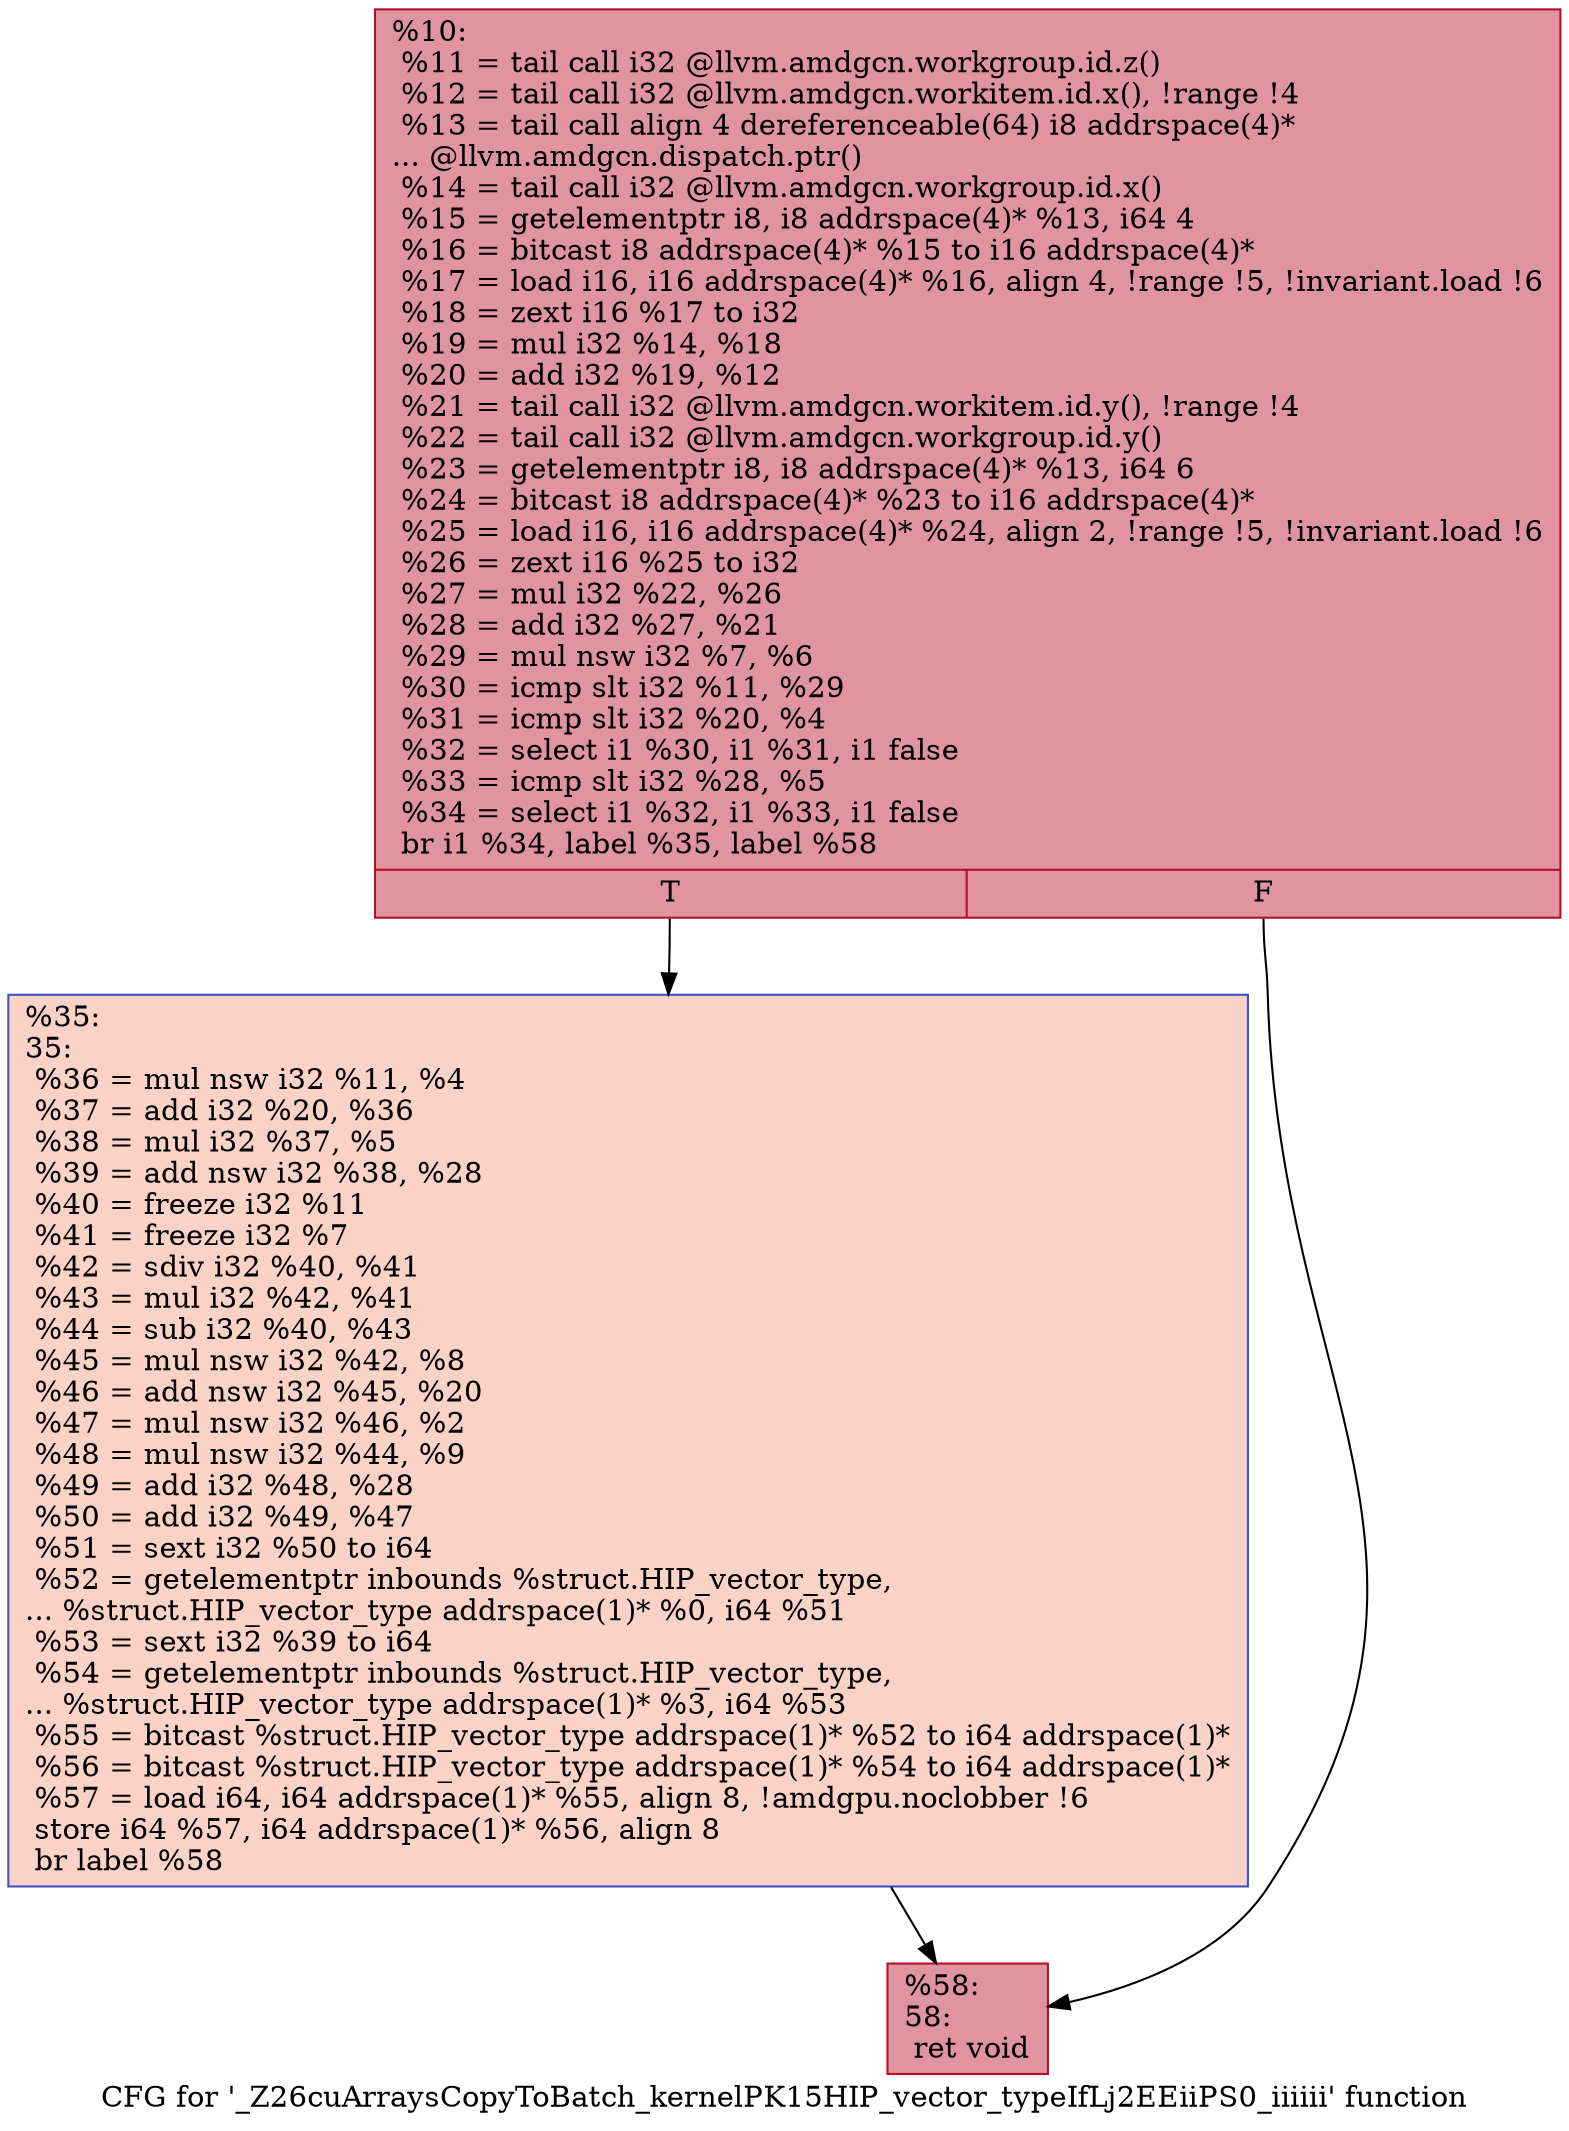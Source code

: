 digraph "CFG for '_Z26cuArraysCopyToBatch_kernelPK15HIP_vector_typeIfLj2EEiiPS0_iiiiii' function" {
	label="CFG for '_Z26cuArraysCopyToBatch_kernelPK15HIP_vector_typeIfLj2EEiiPS0_iiiiii' function";

	Node0x61e9590 [shape=record,color="#b70d28ff", style=filled, fillcolor="#b70d2870",label="{%10:\l  %11 = tail call i32 @llvm.amdgcn.workgroup.id.z()\l  %12 = tail call i32 @llvm.amdgcn.workitem.id.x(), !range !4\l  %13 = tail call align 4 dereferenceable(64) i8 addrspace(4)*\l... @llvm.amdgcn.dispatch.ptr()\l  %14 = tail call i32 @llvm.amdgcn.workgroup.id.x()\l  %15 = getelementptr i8, i8 addrspace(4)* %13, i64 4\l  %16 = bitcast i8 addrspace(4)* %15 to i16 addrspace(4)*\l  %17 = load i16, i16 addrspace(4)* %16, align 4, !range !5, !invariant.load !6\l  %18 = zext i16 %17 to i32\l  %19 = mul i32 %14, %18\l  %20 = add i32 %19, %12\l  %21 = tail call i32 @llvm.amdgcn.workitem.id.y(), !range !4\l  %22 = tail call i32 @llvm.amdgcn.workgroup.id.y()\l  %23 = getelementptr i8, i8 addrspace(4)* %13, i64 6\l  %24 = bitcast i8 addrspace(4)* %23 to i16 addrspace(4)*\l  %25 = load i16, i16 addrspace(4)* %24, align 2, !range !5, !invariant.load !6\l  %26 = zext i16 %25 to i32\l  %27 = mul i32 %22, %26\l  %28 = add i32 %27, %21\l  %29 = mul nsw i32 %7, %6\l  %30 = icmp slt i32 %11, %29\l  %31 = icmp slt i32 %20, %4\l  %32 = select i1 %30, i1 %31, i1 false\l  %33 = icmp slt i32 %28, %5\l  %34 = select i1 %32, i1 %33, i1 false\l  br i1 %34, label %35, label %58\l|{<s0>T|<s1>F}}"];
	Node0x61e9590:s0 -> Node0x61ebd00;
	Node0x61e9590:s1 -> Node0x61ee140;
	Node0x61ebd00 [shape=record,color="#3d50c3ff", style=filled, fillcolor="#f59c7d70",label="{%35:\l35:                                               \l  %36 = mul nsw i32 %11, %4\l  %37 = add i32 %20, %36\l  %38 = mul i32 %37, %5\l  %39 = add nsw i32 %38, %28\l  %40 = freeze i32 %11\l  %41 = freeze i32 %7\l  %42 = sdiv i32 %40, %41\l  %43 = mul i32 %42, %41\l  %44 = sub i32 %40, %43\l  %45 = mul nsw i32 %42, %8\l  %46 = add nsw i32 %45, %20\l  %47 = mul nsw i32 %46, %2\l  %48 = mul nsw i32 %44, %9\l  %49 = add i32 %48, %28\l  %50 = add i32 %49, %47\l  %51 = sext i32 %50 to i64\l  %52 = getelementptr inbounds %struct.HIP_vector_type,\l... %struct.HIP_vector_type addrspace(1)* %0, i64 %51\l  %53 = sext i32 %39 to i64\l  %54 = getelementptr inbounds %struct.HIP_vector_type,\l... %struct.HIP_vector_type addrspace(1)* %3, i64 %53\l  %55 = bitcast %struct.HIP_vector_type addrspace(1)* %52 to i64 addrspace(1)*\l  %56 = bitcast %struct.HIP_vector_type addrspace(1)* %54 to i64 addrspace(1)*\l  %57 = load i64, i64 addrspace(1)* %55, align 8, !amdgpu.noclobber !6\l  store i64 %57, i64 addrspace(1)* %56, align 8\l  br label %58\l}"];
	Node0x61ebd00 -> Node0x61ee140;
	Node0x61ee140 [shape=record,color="#b70d28ff", style=filled, fillcolor="#b70d2870",label="{%58:\l58:                                               \l  ret void\l}"];
}
